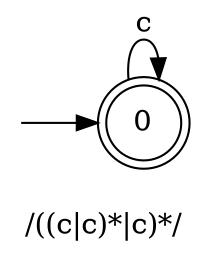 digraph mdfa {
	graph [label="
/((c|c)*|c)*/" rankdir=LR]
	node [shape=circle]
	{
		graph [margin="0,0" rank=source]
		"" [fixedsize=true margin="0,0" shape=none width=0]
	}
	0 [shape=doublecircle]
	0 -> 0 [label=c]
	"" -> 0
}

